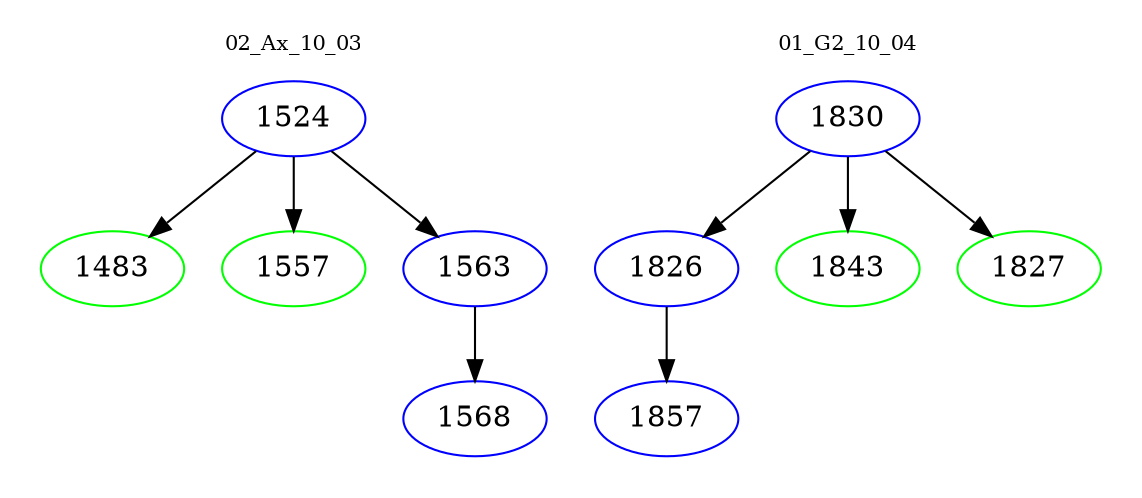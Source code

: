 digraph{
subgraph cluster_0 {
color = white
label = "02_Ax_10_03";
fontsize=10;
T0_1524 [label="1524", color="blue"]
T0_1524 -> T0_1483 [color="black"]
T0_1483 [label="1483", color="green"]
T0_1524 -> T0_1557 [color="black"]
T0_1557 [label="1557", color="green"]
T0_1524 -> T0_1563 [color="black"]
T0_1563 [label="1563", color="blue"]
T0_1563 -> T0_1568 [color="black"]
T0_1568 [label="1568", color="blue"]
}
subgraph cluster_1 {
color = white
label = "01_G2_10_04";
fontsize=10;
T1_1830 [label="1830", color="blue"]
T1_1830 -> T1_1826 [color="black"]
T1_1826 [label="1826", color="blue"]
T1_1826 -> T1_1857 [color="black"]
T1_1857 [label="1857", color="blue"]
T1_1830 -> T1_1843 [color="black"]
T1_1843 [label="1843", color="green"]
T1_1830 -> T1_1827 [color="black"]
T1_1827 [label="1827", color="green"]
}
}
